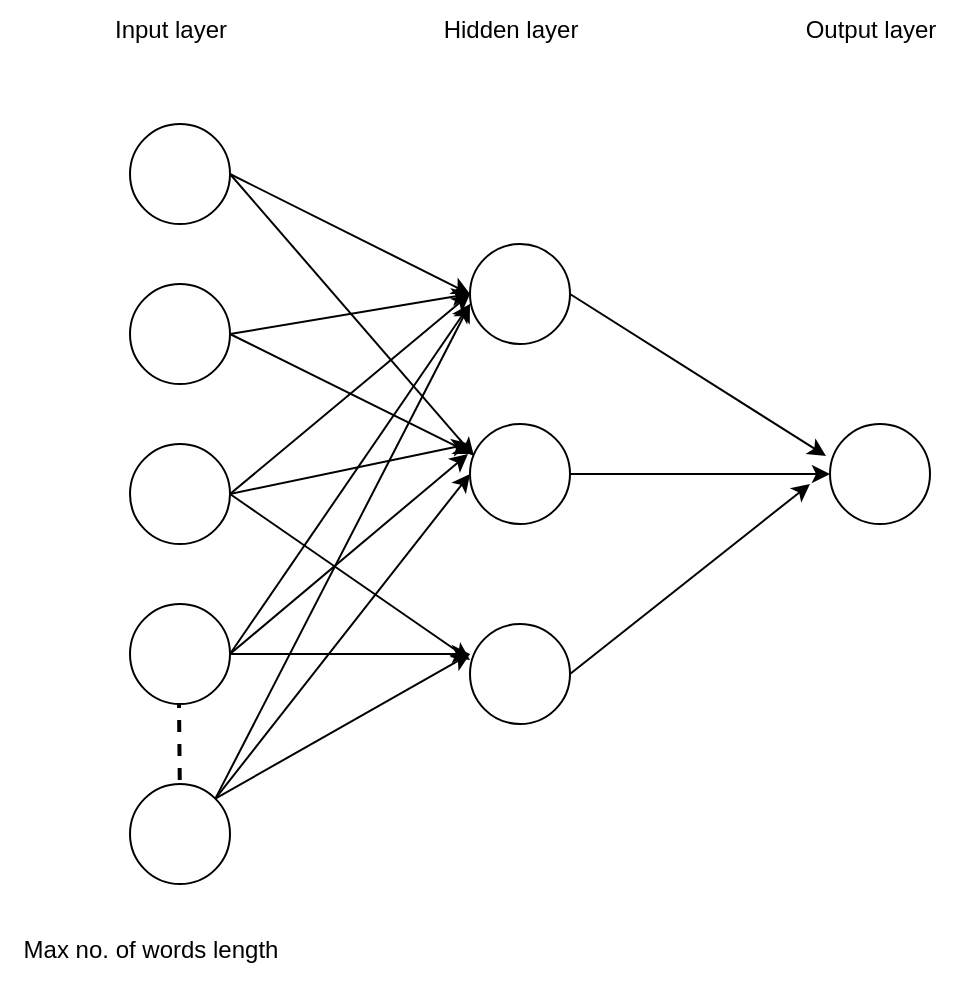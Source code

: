 <mxfile version="24.7.10">
  <diagram name="Page-1" id="Fdg6cZRIb0wfF-FGugta">
    <mxGraphModel dx="880" dy="444" grid="1" gridSize="10" guides="1" tooltips="1" connect="1" arrows="1" fold="1" page="1" pageScale="1" pageWidth="827" pageHeight="1169" math="0" shadow="0">
      <root>
        <mxCell id="0" />
        <mxCell id="1" parent="0" />
        <mxCell id="0HZGXbvApNloy6HzlEJo-17" style="rounded=0;orthogonalLoop=1;jettySize=auto;html=1;exitX=1;exitY=0.5;exitDx=0;exitDy=0;entryX=0;entryY=0.5;entryDx=0;entryDy=0;" edge="1" parent="1" source="0HZGXbvApNloy6HzlEJo-1" target="0HZGXbvApNloy6HzlEJo-12">
          <mxGeometry relative="1" as="geometry" />
        </mxCell>
        <mxCell id="0HZGXbvApNloy6HzlEJo-1" value="" style="ellipse;whiteSpace=wrap;html=1;aspect=fixed;" vertex="1" parent="1">
          <mxGeometry x="180" y="120" width="50" height="50" as="geometry" />
        </mxCell>
        <mxCell id="0HZGXbvApNloy6HzlEJo-22" style="rounded=0;orthogonalLoop=1;jettySize=auto;html=1;exitX=1;exitY=0.5;exitDx=0;exitDy=0;entryX=0;entryY=0.5;entryDx=0;entryDy=0;" edge="1" parent="1" source="0HZGXbvApNloy6HzlEJo-2" target="0HZGXbvApNloy6HzlEJo-12">
          <mxGeometry relative="1" as="geometry" />
        </mxCell>
        <mxCell id="0HZGXbvApNloy6HzlEJo-2" value="" style="ellipse;whiteSpace=wrap;html=1;aspect=fixed;" vertex="1" parent="1">
          <mxGeometry x="180" y="200" width="50" height="50" as="geometry" />
        </mxCell>
        <mxCell id="0HZGXbvApNloy6HzlEJo-24" style="rounded=0;orthogonalLoop=1;jettySize=auto;html=1;exitX=1;exitY=0.5;exitDx=0;exitDy=0;entryX=0;entryY=0.5;entryDx=0;entryDy=0;" edge="1" parent="1" source="0HZGXbvApNloy6HzlEJo-3" target="0HZGXbvApNloy6HzlEJo-12">
          <mxGeometry relative="1" as="geometry" />
        </mxCell>
        <mxCell id="0HZGXbvApNloy6HzlEJo-28" style="rounded=0;orthogonalLoop=1;jettySize=auto;html=1;exitX=1;exitY=0.5;exitDx=0;exitDy=0;" edge="1" parent="1" source="0HZGXbvApNloy6HzlEJo-3">
          <mxGeometry relative="1" as="geometry">
            <mxPoint x="350" y="280" as="targetPoint" />
          </mxGeometry>
        </mxCell>
        <mxCell id="0HZGXbvApNloy6HzlEJo-3" value="" style="ellipse;whiteSpace=wrap;html=1;aspect=fixed;" vertex="1" parent="1">
          <mxGeometry x="180" y="280" width="50" height="50" as="geometry" />
        </mxCell>
        <mxCell id="0HZGXbvApNloy6HzlEJo-20" style="rounded=0;orthogonalLoop=1;jettySize=auto;html=1;" edge="1" parent="1" source="0HZGXbvApNloy6HzlEJo-4">
          <mxGeometry relative="1" as="geometry">
            <mxPoint x="350" y="385" as="targetPoint" />
          </mxGeometry>
        </mxCell>
        <mxCell id="0HZGXbvApNloy6HzlEJo-25" style="rounded=0;orthogonalLoop=1;jettySize=auto;html=1;exitX=1;exitY=0.5;exitDx=0;exitDy=0;" edge="1" parent="1" source="0HZGXbvApNloy6HzlEJo-4">
          <mxGeometry relative="1" as="geometry">
            <mxPoint x="350" y="210" as="targetPoint" />
          </mxGeometry>
        </mxCell>
        <mxCell id="0HZGXbvApNloy6HzlEJo-4" value="" style="ellipse;whiteSpace=wrap;html=1;aspect=fixed;" vertex="1" parent="1">
          <mxGeometry x="180" y="360" width="50" height="50" as="geometry" />
        </mxCell>
        <mxCell id="0HZGXbvApNloy6HzlEJo-7" value="" style="endArrow=none;dashed=1;html=1;rounded=0;fontStyle=1;shadow=0;strokeWidth=2;" edge="1" parent="1">
          <mxGeometry width="50" height="50" relative="1" as="geometry">
            <mxPoint x="205" y="460" as="sourcePoint" />
            <mxPoint x="204.5" y="410" as="targetPoint" />
          </mxGeometry>
        </mxCell>
        <mxCell id="0HZGXbvApNloy6HzlEJo-26" style="rounded=0;orthogonalLoop=1;jettySize=auto;html=1;exitX=1;exitY=0;exitDx=0;exitDy=0;" edge="1" parent="1" source="0HZGXbvApNloy6HzlEJo-8">
          <mxGeometry relative="1" as="geometry">
            <mxPoint x="350" y="210" as="targetPoint" />
          </mxGeometry>
        </mxCell>
        <mxCell id="0HZGXbvApNloy6HzlEJo-29" style="rounded=0;orthogonalLoop=1;jettySize=auto;html=1;exitX=1;exitY=0;exitDx=0;exitDy=0;entryX=0;entryY=0.5;entryDx=0;entryDy=0;" edge="1" parent="1" source="0HZGXbvApNloy6HzlEJo-8" target="0HZGXbvApNloy6HzlEJo-11">
          <mxGeometry relative="1" as="geometry" />
        </mxCell>
        <mxCell id="0HZGXbvApNloy6HzlEJo-8" value="" style="ellipse;whiteSpace=wrap;html=1;aspect=fixed;" vertex="1" parent="1">
          <mxGeometry x="180" y="450" width="50" height="50" as="geometry" />
        </mxCell>
        <mxCell id="0HZGXbvApNloy6HzlEJo-9" value="" style="ellipse;whiteSpace=wrap;html=1;aspect=fixed;" vertex="1" parent="1">
          <mxGeometry x="530" y="270" width="50" height="50" as="geometry" />
        </mxCell>
        <mxCell id="0HZGXbvApNloy6HzlEJo-33" style="rounded=0;orthogonalLoop=1;jettySize=auto;html=1;exitX=1;exitY=0.5;exitDx=0;exitDy=0;" edge="1" parent="1" source="0HZGXbvApNloy6HzlEJo-10">
          <mxGeometry relative="1" as="geometry">
            <mxPoint x="520" y="300" as="targetPoint" />
          </mxGeometry>
        </mxCell>
        <mxCell id="0HZGXbvApNloy6HzlEJo-10" value="" style="ellipse;whiteSpace=wrap;html=1;aspect=fixed;" vertex="1" parent="1">
          <mxGeometry x="350" y="370" width="50" height="50" as="geometry" />
        </mxCell>
        <mxCell id="0HZGXbvApNloy6HzlEJo-32" style="edgeStyle=orthogonalEdgeStyle;rounded=0;orthogonalLoop=1;jettySize=auto;html=1;exitX=1;exitY=0.5;exitDx=0;exitDy=0;entryX=0;entryY=0.5;entryDx=0;entryDy=0;" edge="1" parent="1" source="0HZGXbvApNloy6HzlEJo-11" target="0HZGXbvApNloy6HzlEJo-9">
          <mxGeometry relative="1" as="geometry" />
        </mxCell>
        <mxCell id="0HZGXbvApNloy6HzlEJo-11" value="" style="ellipse;whiteSpace=wrap;html=1;aspect=fixed;" vertex="1" parent="1">
          <mxGeometry x="350" y="270" width="50" height="50" as="geometry" />
        </mxCell>
        <mxCell id="0HZGXbvApNloy6HzlEJo-12" value="" style="ellipse;whiteSpace=wrap;html=1;aspect=fixed;" vertex="1" parent="1">
          <mxGeometry x="350" y="180" width="50" height="50" as="geometry" />
        </mxCell>
        <mxCell id="0HZGXbvApNloy6HzlEJo-18" style="rounded=0;orthogonalLoop=1;jettySize=auto;html=1;exitX=1;exitY=0.5;exitDx=0;exitDy=0;entryX=0.02;entryY=0.3;entryDx=0;entryDy=0;entryPerimeter=0;" edge="1" parent="1" source="0HZGXbvApNloy6HzlEJo-2" target="0HZGXbvApNloy6HzlEJo-11">
          <mxGeometry relative="1" as="geometry" />
        </mxCell>
        <mxCell id="0HZGXbvApNloy6HzlEJo-19" style="rounded=0;orthogonalLoop=1;jettySize=auto;html=1;exitX=1;exitY=0.5;exitDx=0;exitDy=0;entryX=0;entryY=0.36;entryDx=0;entryDy=0;entryPerimeter=0;" edge="1" parent="1" source="0HZGXbvApNloy6HzlEJo-3" target="0HZGXbvApNloy6HzlEJo-10">
          <mxGeometry relative="1" as="geometry" />
        </mxCell>
        <mxCell id="0HZGXbvApNloy6HzlEJo-23" style="rounded=0;orthogonalLoop=1;jettySize=auto;html=1;exitX=1;exitY=0.5;exitDx=0;exitDy=0;entryX=0.04;entryY=0.32;entryDx=0;entryDy=0;entryPerimeter=0;" edge="1" parent="1" source="0HZGXbvApNloy6HzlEJo-1" target="0HZGXbvApNloy6HzlEJo-11">
          <mxGeometry relative="1" as="geometry" />
        </mxCell>
        <mxCell id="0HZGXbvApNloy6HzlEJo-27" style="rounded=0;orthogonalLoop=1;jettySize=auto;html=1;exitX=1;exitY=0.5;exitDx=0;exitDy=0;entryX=-0.02;entryY=0.3;entryDx=0;entryDy=0;entryPerimeter=0;" edge="1" parent="1" source="0HZGXbvApNloy6HzlEJo-4" target="0HZGXbvApNloy6HzlEJo-11">
          <mxGeometry relative="1" as="geometry" />
        </mxCell>
        <mxCell id="0HZGXbvApNloy6HzlEJo-30" style="rounded=0;orthogonalLoop=1;jettySize=auto;html=1;exitX=1;exitY=0;exitDx=0;exitDy=0;entryX=0;entryY=0.3;entryDx=0;entryDy=0;entryPerimeter=0;" edge="1" parent="1" source="0HZGXbvApNloy6HzlEJo-8" target="0HZGXbvApNloy6HzlEJo-10">
          <mxGeometry relative="1" as="geometry" />
        </mxCell>
        <mxCell id="0HZGXbvApNloy6HzlEJo-31" style="rounded=0;orthogonalLoop=1;jettySize=auto;html=1;exitX=1;exitY=0.5;exitDx=0;exitDy=0;entryX=-0.04;entryY=0.32;entryDx=0;entryDy=0;entryPerimeter=0;" edge="1" parent="1" source="0HZGXbvApNloy6HzlEJo-12" target="0HZGXbvApNloy6HzlEJo-9">
          <mxGeometry relative="1" as="geometry" />
        </mxCell>
        <mxCell id="0HZGXbvApNloy6HzlEJo-35" value="Input layer" style="text;html=1;align=center;verticalAlign=middle;resizable=0;points=[];autosize=1;strokeColor=none;fillColor=none;" vertex="1" parent="1">
          <mxGeometry x="160" y="58" width="80" height="30" as="geometry" />
        </mxCell>
        <mxCell id="0HZGXbvApNloy6HzlEJo-36" value="Hidden layer" style="text;html=1;align=center;verticalAlign=middle;resizable=0;points=[];autosize=1;strokeColor=none;fillColor=none;" vertex="1" parent="1">
          <mxGeometry x="325" y="58" width="90" height="30" as="geometry" />
        </mxCell>
        <mxCell id="0HZGXbvApNloy6HzlEJo-37" value="Output&amp;nbsp;&lt;span data-darkreader-inline-color=&quot;&quot; data-darkreader-inline-bgcolor=&quot;&quot; style=&quot;background-color: initial; color: rgb(0, 0, 0); --darkreader-inline-bgcolor: initial; --darkreader-inline-color: #e8e6e3;&quot;&gt;layer&lt;/span&gt;" style="text;html=1;align=center;verticalAlign=middle;resizable=0;points=[];autosize=1;strokeColor=none;fillColor=none;" vertex="1" parent="1">
          <mxGeometry x="505" y="58" width="90" height="30" as="geometry" />
        </mxCell>
        <mxCell id="0HZGXbvApNloy6HzlEJo-39" value="Max no. of words length" style="text;html=1;align=center;verticalAlign=middle;resizable=0;points=[];autosize=1;strokeColor=none;fillColor=none;" vertex="1" parent="1">
          <mxGeometry x="115" y="518" width="150" height="30" as="geometry" />
        </mxCell>
      </root>
    </mxGraphModel>
  </diagram>
</mxfile>
